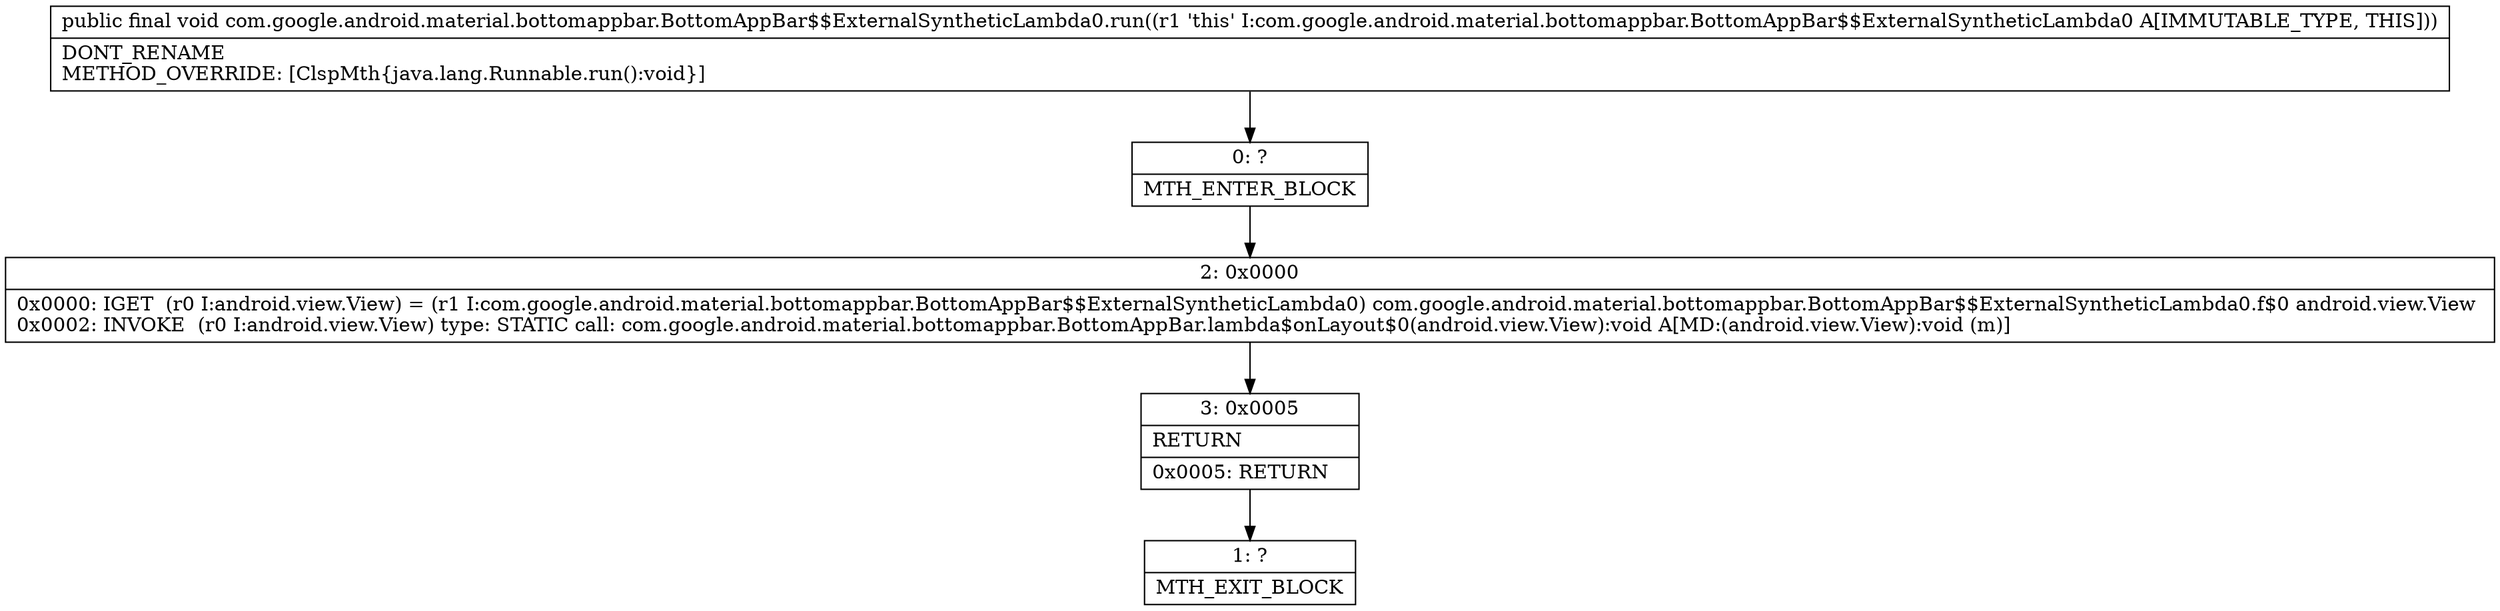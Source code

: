 digraph "CFG forcom.google.android.material.bottomappbar.BottomAppBar$$ExternalSyntheticLambda0.run()V" {
Node_0 [shape=record,label="{0\:\ ?|MTH_ENTER_BLOCK\l}"];
Node_2 [shape=record,label="{2\:\ 0x0000|0x0000: IGET  (r0 I:android.view.View) = (r1 I:com.google.android.material.bottomappbar.BottomAppBar$$ExternalSyntheticLambda0) com.google.android.material.bottomappbar.BottomAppBar$$ExternalSyntheticLambda0.f$0 android.view.View \l0x0002: INVOKE  (r0 I:android.view.View) type: STATIC call: com.google.android.material.bottomappbar.BottomAppBar.lambda$onLayout$0(android.view.View):void A[MD:(android.view.View):void (m)]\l}"];
Node_3 [shape=record,label="{3\:\ 0x0005|RETURN\l|0x0005: RETURN   \l}"];
Node_1 [shape=record,label="{1\:\ ?|MTH_EXIT_BLOCK\l}"];
MethodNode[shape=record,label="{public final void com.google.android.material.bottomappbar.BottomAppBar$$ExternalSyntheticLambda0.run((r1 'this' I:com.google.android.material.bottomappbar.BottomAppBar$$ExternalSyntheticLambda0 A[IMMUTABLE_TYPE, THIS]))  | DONT_RENAME\lMETHOD_OVERRIDE: [ClspMth\{java.lang.Runnable.run():void\}]\l}"];
MethodNode -> Node_0;Node_0 -> Node_2;
Node_2 -> Node_3;
Node_3 -> Node_1;
}


